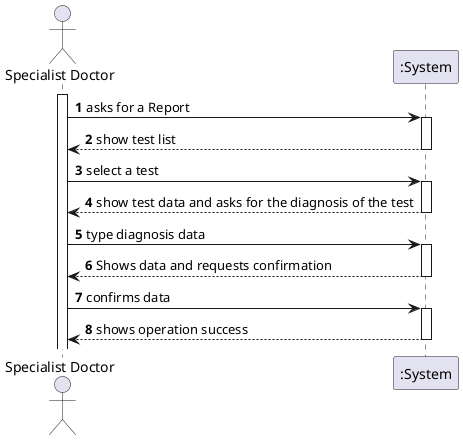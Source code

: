 
@startuml
'https://plantuml.com/sequence-diagram

autonumber

actor "Specialist Doctor" as SD

activate SD

SD -> ":System" : asks for a Report
activate ":System"

SD <-- ":System": show test list
deactivate ":System"

SD -> ":System": select a test
activate ":System"
SD <-- ":System": show test data and asks for the diagnosis of the test
deactivate ":System"

SD -> ":System": type diagnosis data
activate ":System"
SD <-- ":System": Shows data and requests confirmation
deactivate ":System"

SD -> ":System": confirms data
activate ":System"

SD <-- ":System": shows operation success
deactivate ":System"

@enduml